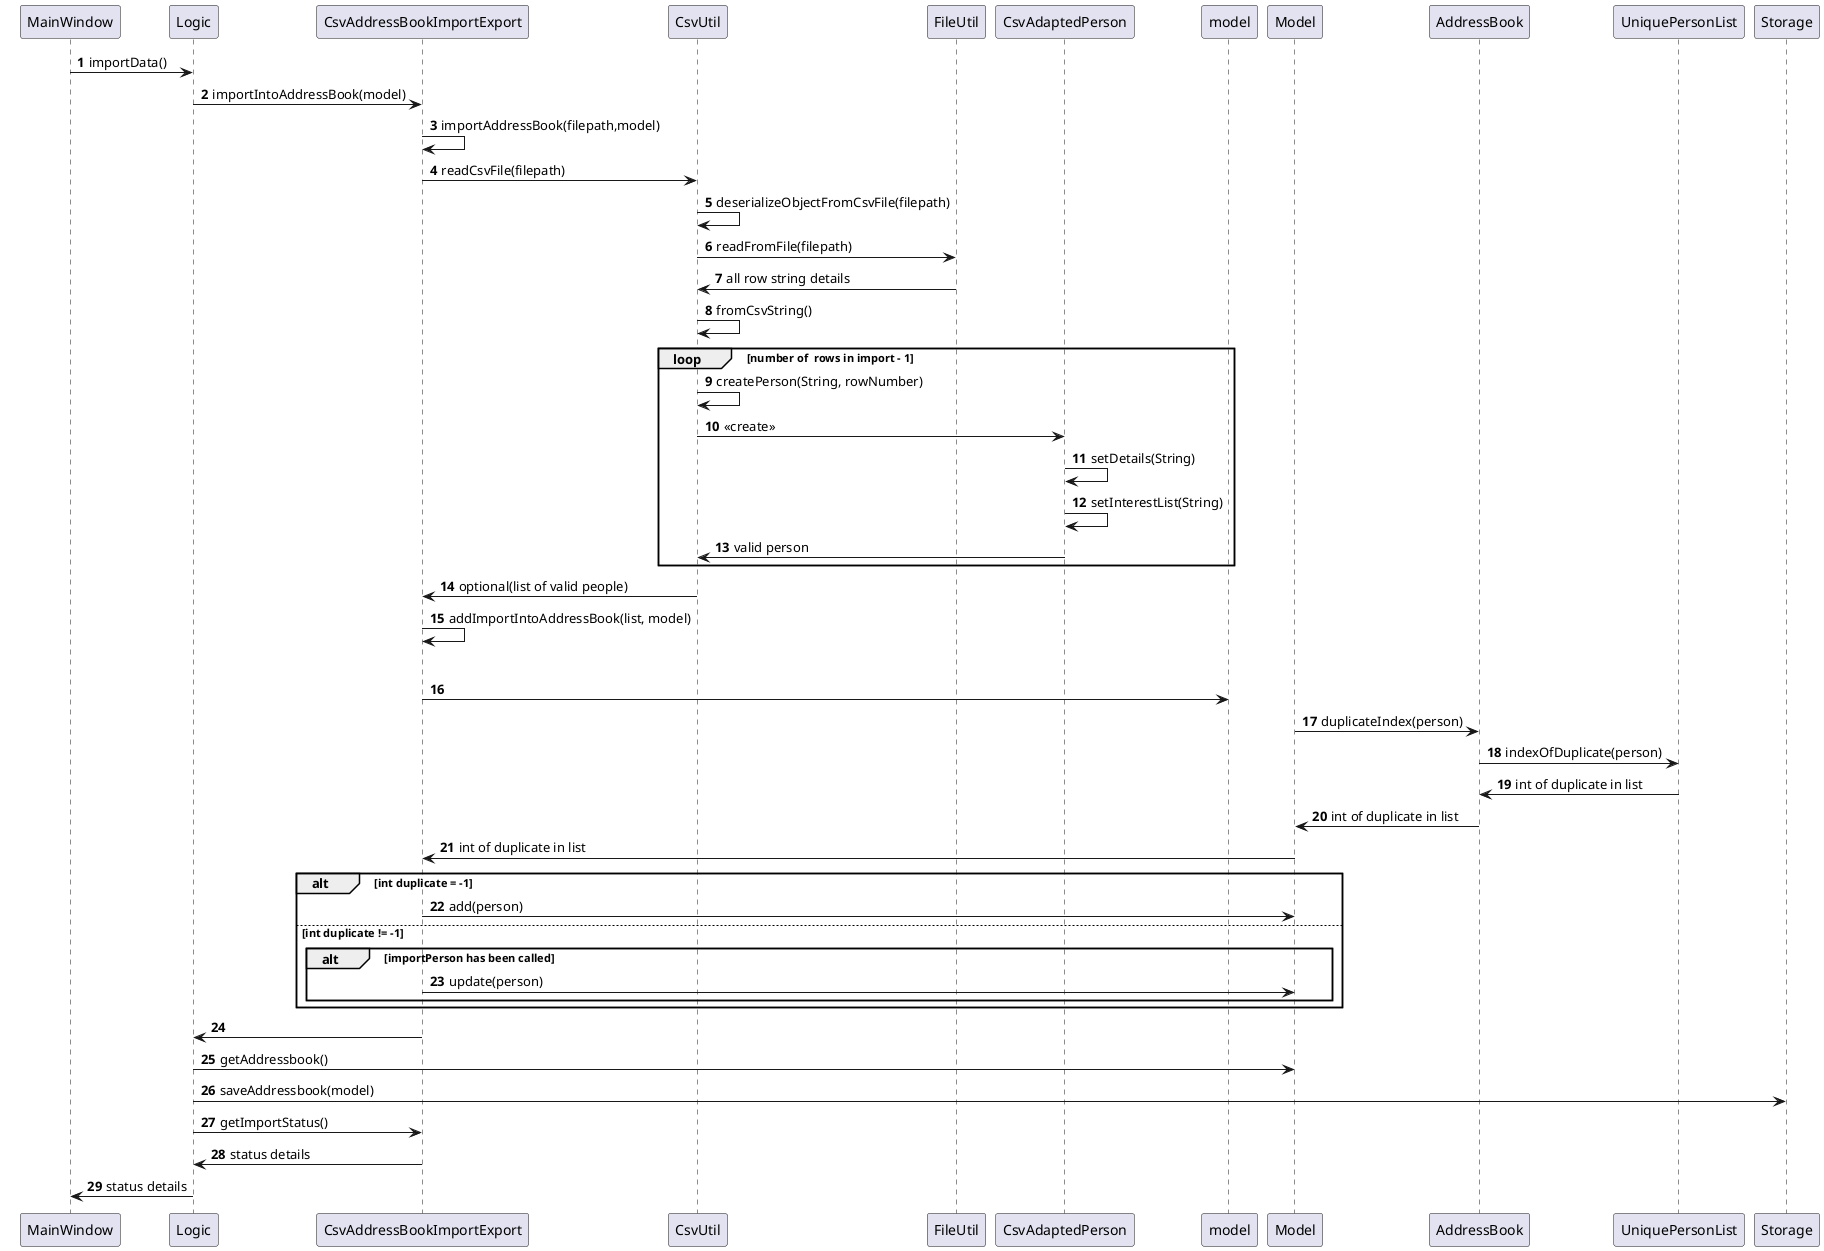 @startuml
'https://plantuml.com/sequence-diagram

autonumber

MainWindow -> Logic: importData()
Logic -> CsvAddressBookImportExport: importIntoAddressBook(model)
CsvAddressBookImportExport -> CsvAddressBookImportExport: importAddressBook(filepath,model)
CsvAddressBookImportExport -> CsvUtil: readCsvFile(filepath)
CsvUtil -> CsvUtil: deserializeObjectFromCsvFile(filepath)
CsvUtil -> FileUtil: readFromFile(filepath)
CsvUtil <- FileUtil: all row string details
CsvUtil -> CsvUtil: fromCsvString()

loop number of  rows in import - 1
    CsvUtil -> CsvUtil: createPerson(String, rowNumber)
    CsvUtil -> CsvAdaptedPerson: <<create>>

    CsvAdaptedPerson -> CsvAdaptedPerson: setDetails(String)
    CsvAdaptedPerson -> CsvAdaptedPerson: setInterestList(String)
    CsvUtil <- CsvAdaptedPerson: valid person
    end

CsvAddressBookImportExport <- CsvUtil: optional(list of valid people)
CsvAddressBookImportExport -> CsvAddressBookImportExport: addImportIntoAddressBook(list, model)

loop no. of valid people
    CsvAddressBookImportExport  -> model
	Model -> AddressBook: duplicateIndex(person)
	AddressBook -> UniquePersonList : indexOfDuplicate(person)
	AddressBook <- UniquePersonList : int of duplicate in list
	Model <- AddressBook : int of duplicate in list
    CsvAddressBookImportExport <- Model : int of duplicate in list
    alt int duplicate = -1
        CsvAddressBookImportExport ->  Model: add(person)
    else int duplicate != -1
        alt importPerson has been called
            CsvAddressBookImportExport ->  Model: update(person)
        end
    end

Logic <- CsvAddressBookImportExport
Logic -> Model: getAddressbook()
Logic -> Storage: saveAddressbook(model)
Logic -> CsvAddressBookImportExport: getImportStatus()
Logic <- CsvAddressBookImportExport: status details
MainWindow <- Logic: status details

@enduml